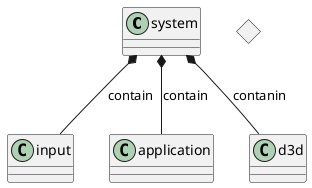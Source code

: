 @startuml
'https://plantuml.com/structure

class system
class input
class application
class d3d
diamond dia

system *-- input : contain
system *-- application : contain
system *-- d3d : contanin
@enduml